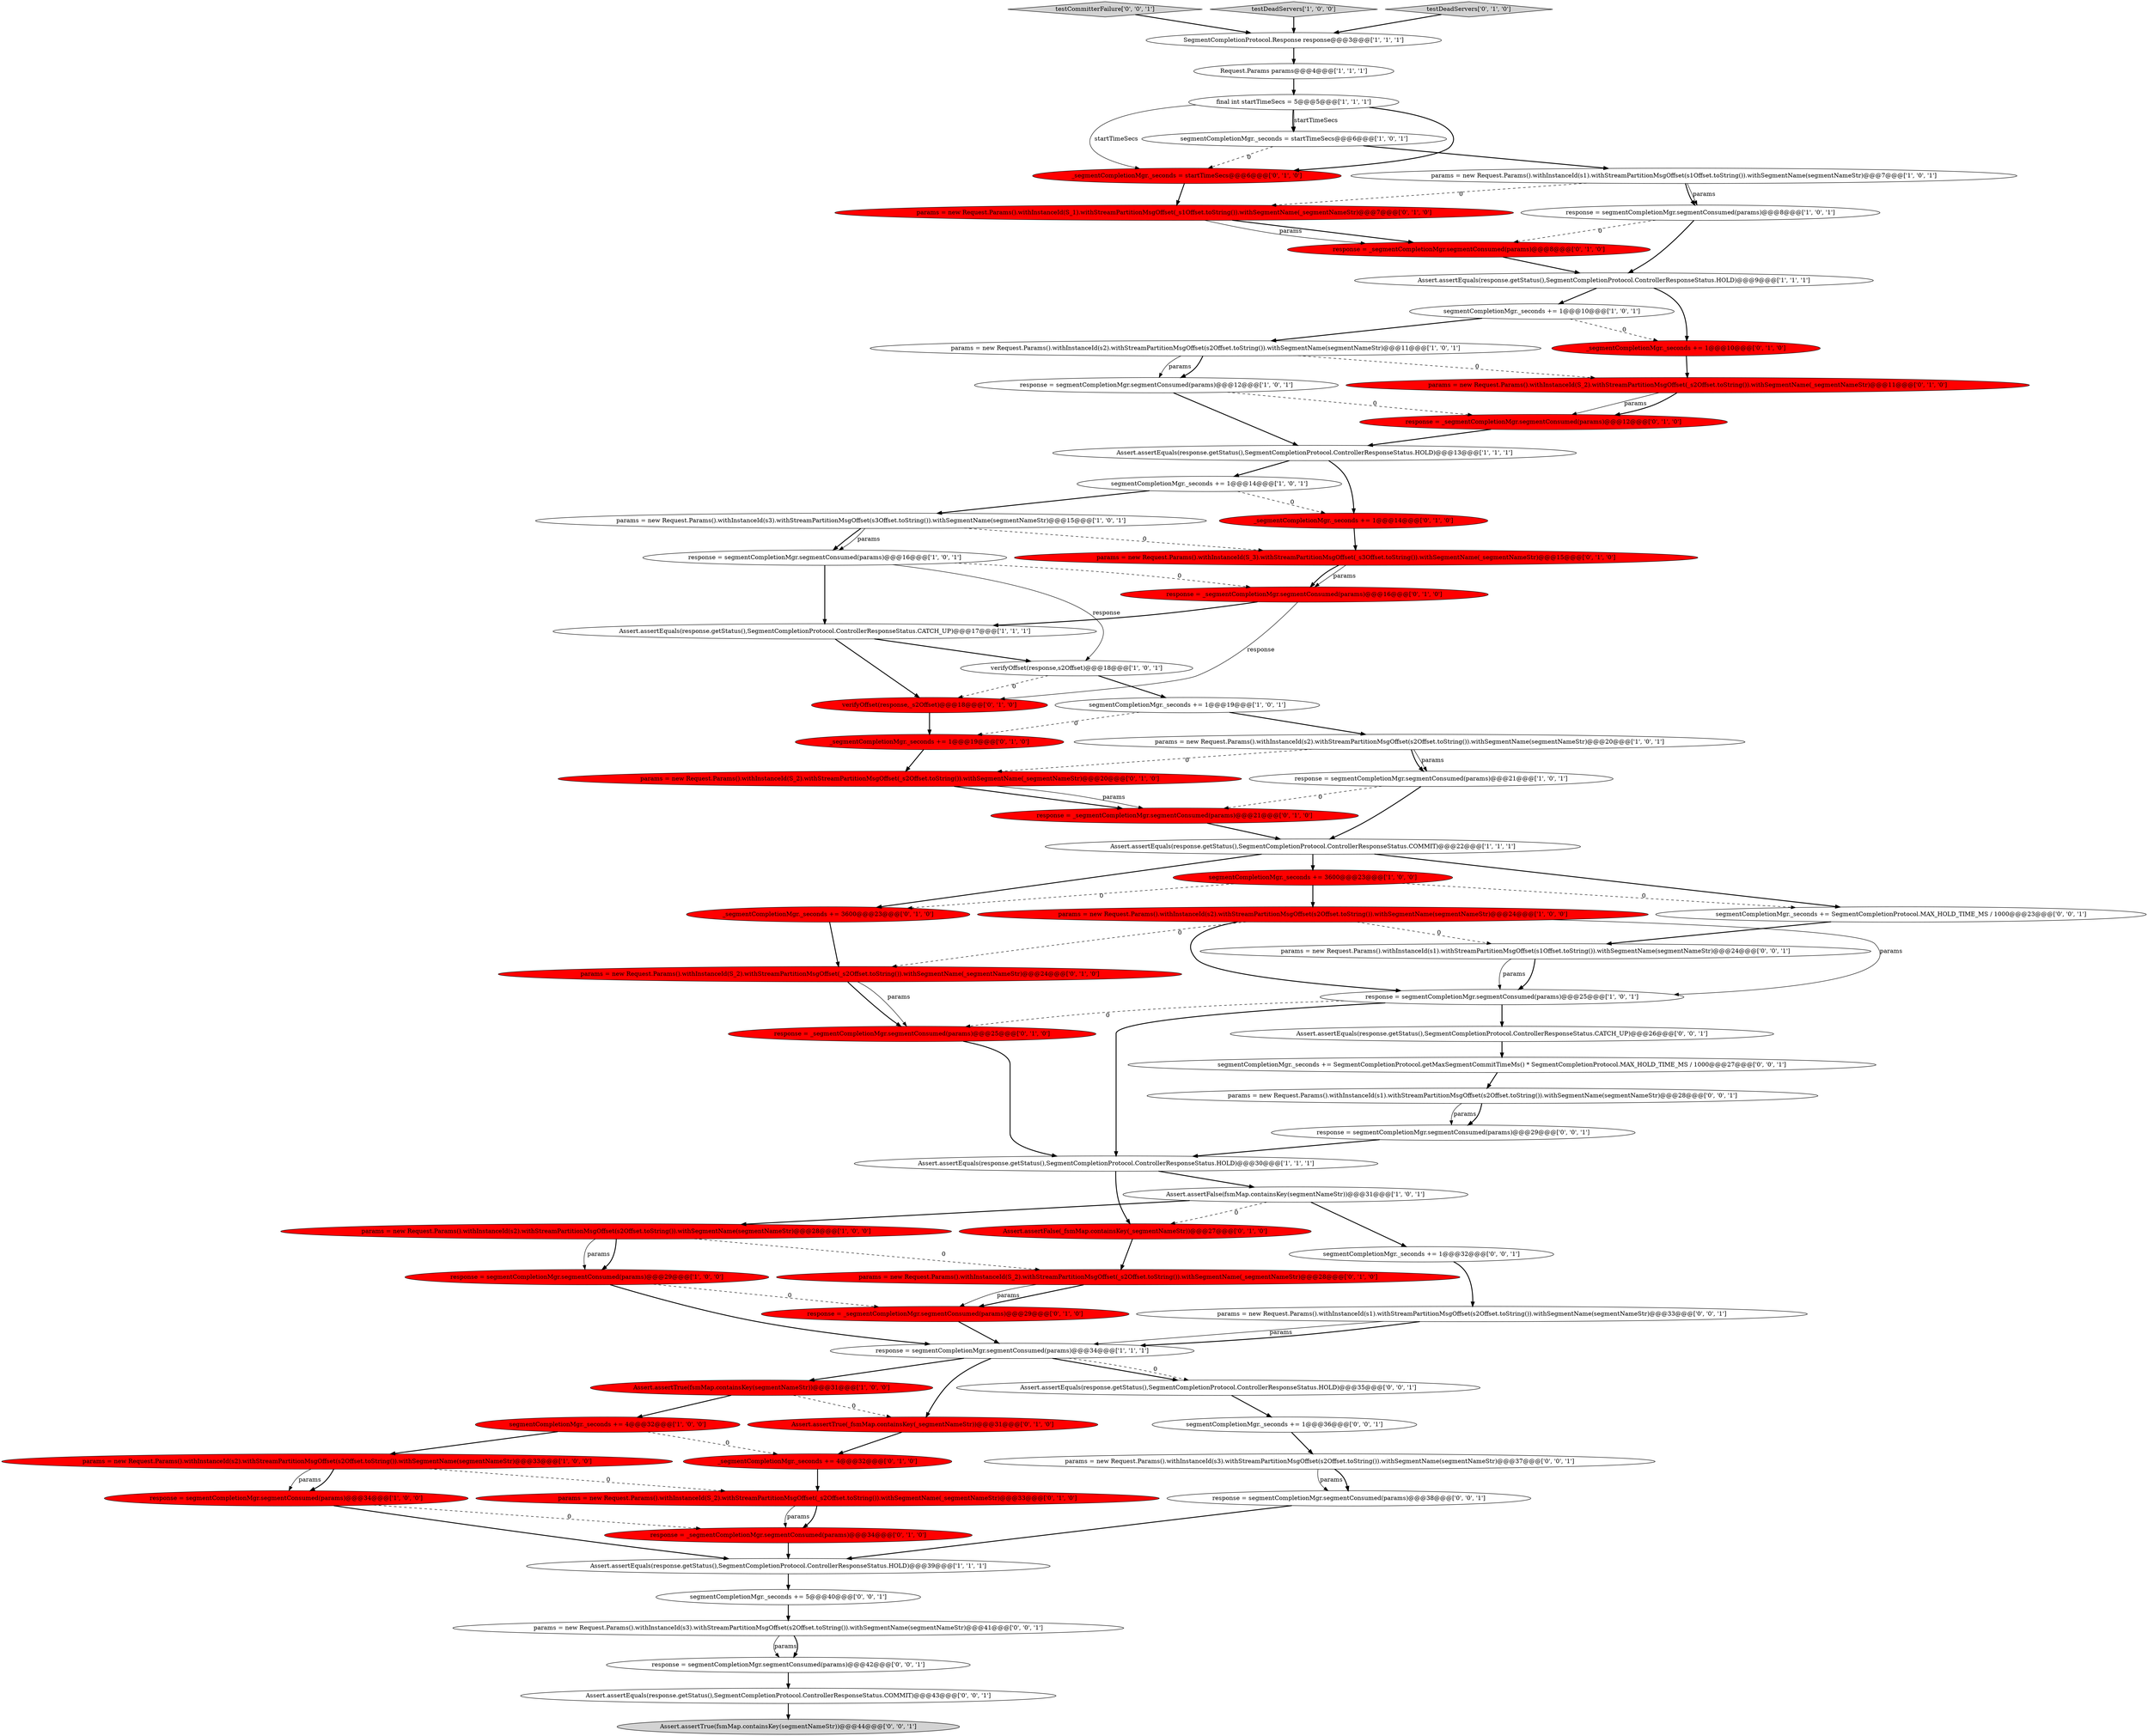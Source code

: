 digraph {
50 [style = filled, label = "params = new Request.Params().withInstanceId(S_3).withStreamPartitionMsgOffset(_s3Offset.toString()).withSegmentName(_segmentNameStr)@@@15@@@['0', '1', '0']", fillcolor = red, shape = ellipse image = "AAA1AAABBB2BBB"];
6 [style = filled, label = "Assert.assertEquals(response.getStatus(),SegmentCompletionProtocol.ControllerResponseStatus.CATCH_UP)@@@17@@@['1', '1', '1']", fillcolor = white, shape = ellipse image = "AAA0AAABBB1BBB"];
17 [style = filled, label = "final int startTimeSecs = 5@@@5@@@['1', '1', '1']", fillcolor = white, shape = ellipse image = "AAA0AAABBB1BBB"];
30 [style = filled, label = "segmentCompletionMgr._seconds += 4@@@32@@@['1', '0', '0']", fillcolor = red, shape = ellipse image = "AAA1AAABBB1BBB"];
75 [style = filled, label = "Assert.assertEquals(response.getStatus(),SegmentCompletionProtocol.ControllerResponseStatus.CATCH_UP)@@@26@@@['0', '0', '1']", fillcolor = white, shape = ellipse image = "AAA0AAABBB3BBB"];
13 [style = filled, label = "params = new Request.Params().withInstanceId(s3).withStreamPartitionMsgOffset(s3Offset.toString()).withSegmentName(segmentNameStr)@@@15@@@['1', '0', '1']", fillcolor = white, shape = ellipse image = "AAA0AAABBB1BBB"];
59 [style = filled, label = "params = new Request.Params().withInstanceId(s1).withStreamPartitionMsgOffset(s2Offset.toString()).withSegmentName(segmentNameStr)@@@33@@@['0', '0', '1']", fillcolor = white, shape = ellipse image = "AAA0AAABBB3BBB"];
72 [style = filled, label = "Assert.assertTrue(fsmMap.containsKey(segmentNameStr))@@@44@@@['0', '0', '1']", fillcolor = lightgray, shape = ellipse image = "AAA0AAABBB3BBB"];
63 [style = filled, label = "params = new Request.Params().withInstanceId(s1).withStreamPartitionMsgOffset(s2Offset.toString()).withSegmentName(segmentNameStr)@@@28@@@['0', '0', '1']", fillcolor = white, shape = ellipse image = "AAA0AAABBB3BBB"];
24 [style = filled, label = "params = new Request.Params().withInstanceId(s2).withStreamPartitionMsgOffset(s2Offset.toString()).withSegmentName(segmentNameStr)@@@28@@@['1', '0', '0']", fillcolor = red, shape = ellipse image = "AAA1AAABBB1BBB"];
49 [style = filled, label = "response = _segmentCompletionMgr.segmentConsumed(params)@@@12@@@['0', '1', '0']", fillcolor = red, shape = ellipse image = "AAA1AAABBB2BBB"];
11 [style = filled, label = "Assert.assertTrue(fsmMap.containsKey(segmentNameStr))@@@31@@@['1', '0', '0']", fillcolor = red, shape = ellipse image = "AAA1AAABBB1BBB"];
52 [style = filled, label = "response = _segmentCompletionMgr.segmentConsumed(params)@@@16@@@['0', '1', '0']", fillcolor = red, shape = ellipse image = "AAA1AAABBB2BBB"];
2 [style = filled, label = "segmentCompletionMgr._seconds += 1@@@19@@@['1', '0', '1']", fillcolor = white, shape = ellipse image = "AAA0AAABBB1BBB"];
29 [style = filled, label = "response = segmentCompletionMgr.segmentConsumed(params)@@@34@@@['1', '1', '1']", fillcolor = white, shape = ellipse image = "AAA0AAABBB1BBB"];
65 [style = filled, label = "testCommitterFailure['0', '0', '1']", fillcolor = lightgray, shape = diamond image = "AAA0AAABBB3BBB"];
36 [style = filled, label = "params = new Request.Params().withInstanceId(S_2).withStreamPartitionMsgOffset(_s2Offset.toString()).withSegmentName(_segmentNameStr)@@@20@@@['0', '1', '0']", fillcolor = red, shape = ellipse image = "AAA1AAABBB2BBB"];
12 [style = filled, label = "SegmentCompletionProtocol.Response response@@@3@@@['1', '1', '1']", fillcolor = white, shape = ellipse image = "AAA0AAABBB1BBB"];
14 [style = filled, label = "response = segmentCompletionMgr.segmentConsumed(params)@@@21@@@['1', '0', '1']", fillcolor = white, shape = ellipse image = "AAA0AAABBB1BBB"];
27 [style = filled, label = "Request.Params params@@@4@@@['1', '1', '1']", fillcolor = white, shape = ellipse image = "AAA0AAABBB1BBB"];
51 [style = filled, label = "verifyOffset(response,_s2Offset)@@@18@@@['0', '1', '0']", fillcolor = red, shape = ellipse image = "AAA1AAABBB2BBB"];
8 [style = filled, label = "response = segmentCompletionMgr.segmentConsumed(params)@@@34@@@['1', '0', '0']", fillcolor = red, shape = ellipse image = "AAA1AAABBB1BBB"];
21 [style = filled, label = "params = new Request.Params().withInstanceId(s2).withStreamPartitionMsgOffset(s2Offset.toString()).withSegmentName(segmentNameStr)@@@33@@@['1', '0', '0']", fillcolor = red, shape = ellipse image = "AAA1AAABBB1BBB"];
32 [style = filled, label = "Assert.assertEquals(response.getStatus(),SegmentCompletionProtocol.ControllerResponseStatus.HOLD)@@@13@@@['1', '1', '1']", fillcolor = white, shape = ellipse image = "AAA0AAABBB1BBB"];
55 [style = filled, label = "_segmentCompletionMgr._seconds += 1@@@10@@@['0', '1', '0']", fillcolor = red, shape = ellipse image = "AAA1AAABBB2BBB"];
33 [style = filled, label = "response = segmentCompletionMgr.segmentConsumed(params)@@@12@@@['1', '0', '1']", fillcolor = white, shape = ellipse image = "AAA0AAABBB1BBB"];
23 [style = filled, label = "params = new Request.Params().withInstanceId(s1).withStreamPartitionMsgOffset(s1Offset.toString()).withSegmentName(segmentNameStr)@@@7@@@['1', '0', '1']", fillcolor = white, shape = ellipse image = "AAA0AAABBB1BBB"];
1 [style = filled, label = "testDeadServers['1', '0', '0']", fillcolor = lightgray, shape = diamond image = "AAA0AAABBB1BBB"];
25 [style = filled, label = "Assert.assertFalse(fsmMap.containsKey(segmentNameStr))@@@31@@@['1', '0', '1']", fillcolor = white, shape = ellipse image = "AAA0AAABBB1BBB"];
20 [style = filled, label = "segmentCompletionMgr._seconds = startTimeSecs@@@6@@@['1', '0', '1']", fillcolor = white, shape = ellipse image = "AAA0AAABBB1BBB"];
26 [style = filled, label = "params = new Request.Params().withInstanceId(s2).withStreamPartitionMsgOffset(s2Offset.toString()).withSegmentName(segmentNameStr)@@@20@@@['1', '0', '1']", fillcolor = white, shape = ellipse image = "AAA0AAABBB1BBB"];
34 [style = filled, label = "params = new Request.Params().withInstanceId(S_2).withStreamPartitionMsgOffset(_s2Offset.toString()).withSegmentName(_segmentNameStr)@@@24@@@['0', '1', '0']", fillcolor = red, shape = ellipse image = "AAA1AAABBB2BBB"];
35 [style = filled, label = "params = new Request.Params().withInstanceId(S_1).withStreamPartitionMsgOffset(_s1Offset.toString()).withSegmentName(_segmentNameStr)@@@7@@@['0', '1', '0']", fillcolor = red, shape = ellipse image = "AAA1AAABBB2BBB"];
31 [style = filled, label = "Assert.assertEquals(response.getStatus(),SegmentCompletionProtocol.ControllerResponseStatus.HOLD)@@@30@@@['1', '1', '1']", fillcolor = white, shape = ellipse image = "AAA0AAABBB1BBB"];
45 [style = filled, label = "response = _segmentCompletionMgr.segmentConsumed(params)@@@8@@@['0', '1', '0']", fillcolor = red, shape = ellipse image = "AAA1AAABBB2BBB"];
62 [style = filled, label = "response = segmentCompletionMgr.segmentConsumed(params)@@@38@@@['0', '0', '1']", fillcolor = white, shape = ellipse image = "AAA0AAABBB3BBB"];
69 [style = filled, label = "segmentCompletionMgr._seconds += SegmentCompletionProtocol.getMaxSegmentCommitTimeMs() * SegmentCompletionProtocol.MAX_HOLD_TIME_MS / 1000@@@27@@@['0', '0', '1']", fillcolor = white, shape = ellipse image = "AAA0AAABBB3BBB"];
71 [style = filled, label = "params = new Request.Params().withInstanceId(s3).withStreamPartitionMsgOffset(s2Offset.toString()).withSegmentName(segmentNameStr)@@@37@@@['0', '0', '1']", fillcolor = white, shape = ellipse image = "AAA0AAABBB3BBB"];
44 [style = filled, label = "params = new Request.Params().withInstanceId(S_2).withStreamPartitionMsgOffset(_s2Offset.toString()).withSegmentName(_segmentNameStr)@@@33@@@['0', '1', '0']", fillcolor = red, shape = ellipse image = "AAA1AAABBB2BBB"];
47 [style = filled, label = "testDeadServers['0', '1', '0']", fillcolor = lightgray, shape = diamond image = "AAA0AAABBB2BBB"];
3 [style = filled, label = "response = segmentCompletionMgr.segmentConsumed(params)@@@8@@@['1', '0', '1']", fillcolor = white, shape = ellipse image = "AAA0AAABBB1BBB"];
18 [style = filled, label = "segmentCompletionMgr._seconds += 1@@@14@@@['1', '0', '1']", fillcolor = white, shape = ellipse image = "AAA0AAABBB1BBB"];
64 [style = filled, label = "params = new Request.Params().withInstanceId(s3).withStreamPartitionMsgOffset(s2Offset.toString()).withSegmentName(segmentNameStr)@@@41@@@['0', '0', '1']", fillcolor = white, shape = ellipse image = "AAA0AAABBB3BBB"];
41 [style = filled, label = "Assert.assertTrue(_fsmMap.containsKey(_segmentNameStr))@@@31@@@['0', '1', '0']", fillcolor = red, shape = ellipse image = "AAA1AAABBB2BBB"];
61 [style = filled, label = "segmentCompletionMgr._seconds += 1@@@36@@@['0', '0', '1']", fillcolor = white, shape = ellipse image = "AAA0AAABBB3BBB"];
46 [style = filled, label = "params = new Request.Params().withInstanceId(S_2).withStreamPartitionMsgOffset(_s2Offset.toString()).withSegmentName(_segmentNameStr)@@@11@@@['0', '1', '0']", fillcolor = red, shape = ellipse image = "AAA1AAABBB2BBB"];
48 [style = filled, label = "_segmentCompletionMgr._seconds = startTimeSecs@@@6@@@['0', '1', '0']", fillcolor = red, shape = ellipse image = "AAA1AAABBB2BBB"];
68 [style = filled, label = "Assert.assertEquals(response.getStatus(),SegmentCompletionProtocol.ControllerResponseStatus.COMMIT)@@@43@@@['0', '0', '1']", fillcolor = white, shape = ellipse image = "AAA0AAABBB3BBB"];
5 [style = filled, label = "verifyOffset(response,s2Offset)@@@18@@@['1', '0', '1']", fillcolor = white, shape = ellipse image = "AAA0AAABBB1BBB"];
9 [style = filled, label = "Assert.assertEquals(response.getStatus(),SegmentCompletionProtocol.ControllerResponseStatus.HOLD)@@@9@@@['1', '1', '1']", fillcolor = white, shape = ellipse image = "AAA0AAABBB1BBB"];
42 [style = filled, label = "_segmentCompletionMgr._seconds += 1@@@19@@@['0', '1', '0']", fillcolor = red, shape = ellipse image = "AAA1AAABBB2BBB"];
38 [style = filled, label = "response = _segmentCompletionMgr.segmentConsumed(params)@@@25@@@['0', '1', '0']", fillcolor = red, shape = ellipse image = "AAA1AAABBB2BBB"];
37 [style = filled, label = "_segmentCompletionMgr._seconds += 3600@@@23@@@['0', '1', '0']", fillcolor = red, shape = ellipse image = "AAA1AAABBB2BBB"];
43 [style = filled, label = "response = _segmentCompletionMgr.segmentConsumed(params)@@@29@@@['0', '1', '0']", fillcolor = red, shape = ellipse image = "AAA1AAABBB2BBB"];
10 [style = filled, label = "params = new Request.Params().withInstanceId(s2).withStreamPartitionMsgOffset(s2Offset.toString()).withSegmentName(segmentNameStr)@@@11@@@['1', '0', '1']", fillcolor = white, shape = ellipse image = "AAA0AAABBB1BBB"];
66 [style = filled, label = "segmentCompletionMgr._seconds += 1@@@32@@@['0', '0', '1']", fillcolor = white, shape = ellipse image = "AAA0AAABBB3BBB"];
16 [style = filled, label = "response = segmentCompletionMgr.segmentConsumed(params)@@@29@@@['1', '0', '0']", fillcolor = red, shape = ellipse image = "AAA1AAABBB1BBB"];
4 [style = filled, label = "segmentCompletionMgr._seconds += 1@@@10@@@['1', '0', '1']", fillcolor = white, shape = ellipse image = "AAA0AAABBB1BBB"];
19 [style = filled, label = "Assert.assertEquals(response.getStatus(),SegmentCompletionProtocol.ControllerResponseStatus.HOLD)@@@39@@@['1', '1', '1']", fillcolor = white, shape = ellipse image = "AAA0AAABBB1BBB"];
40 [style = filled, label = "_segmentCompletionMgr._seconds += 4@@@32@@@['0', '1', '0']", fillcolor = red, shape = ellipse image = "AAA1AAABBB2BBB"];
60 [style = filled, label = "segmentCompletionMgr._seconds += 5@@@40@@@['0', '0', '1']", fillcolor = white, shape = ellipse image = "AAA0AAABBB3BBB"];
56 [style = filled, label = "Assert.assertFalse(_fsmMap.containsKey(_segmentNameStr))@@@27@@@['0', '1', '0']", fillcolor = red, shape = ellipse image = "AAA1AAABBB2BBB"];
53 [style = filled, label = "params = new Request.Params().withInstanceId(S_2).withStreamPartitionMsgOffset(_s2Offset.toString()).withSegmentName(_segmentNameStr)@@@28@@@['0', '1', '0']", fillcolor = red, shape = ellipse image = "AAA1AAABBB2BBB"];
0 [style = filled, label = "Assert.assertEquals(response.getStatus(),SegmentCompletionProtocol.ControllerResponseStatus.COMMIT)@@@22@@@['1', '1', '1']", fillcolor = white, shape = ellipse image = "AAA0AAABBB1BBB"];
58 [style = filled, label = "params = new Request.Params().withInstanceId(s1).withStreamPartitionMsgOffset(s1Offset.toString()).withSegmentName(segmentNameStr)@@@24@@@['0', '0', '1']", fillcolor = white, shape = ellipse image = "AAA0AAABBB3BBB"];
57 [style = filled, label = "response = _segmentCompletionMgr.segmentConsumed(params)@@@34@@@['0', '1', '0']", fillcolor = red, shape = ellipse image = "AAA1AAABBB2BBB"];
74 [style = filled, label = "response = segmentCompletionMgr.segmentConsumed(params)@@@42@@@['0', '0', '1']", fillcolor = white, shape = ellipse image = "AAA0AAABBB3BBB"];
15 [style = filled, label = "segmentCompletionMgr._seconds += 3600@@@23@@@['1', '0', '0']", fillcolor = red, shape = ellipse image = "AAA1AAABBB1BBB"];
22 [style = filled, label = "params = new Request.Params().withInstanceId(s2).withStreamPartitionMsgOffset(s2Offset.toString()).withSegmentName(segmentNameStr)@@@24@@@['1', '0', '0']", fillcolor = red, shape = ellipse image = "AAA1AAABBB1BBB"];
67 [style = filled, label = "segmentCompletionMgr._seconds += SegmentCompletionProtocol.MAX_HOLD_TIME_MS / 1000@@@23@@@['0', '0', '1']", fillcolor = white, shape = ellipse image = "AAA0AAABBB3BBB"];
70 [style = filled, label = "response = segmentCompletionMgr.segmentConsumed(params)@@@29@@@['0', '0', '1']", fillcolor = white, shape = ellipse image = "AAA0AAABBB3BBB"];
39 [style = filled, label = "_segmentCompletionMgr._seconds += 1@@@14@@@['0', '1', '0']", fillcolor = red, shape = ellipse image = "AAA1AAABBB2BBB"];
7 [style = filled, label = "response = segmentCompletionMgr.segmentConsumed(params)@@@16@@@['1', '0', '1']", fillcolor = white, shape = ellipse image = "AAA0AAABBB1BBB"];
73 [style = filled, label = "Assert.assertEquals(response.getStatus(),SegmentCompletionProtocol.ControllerResponseStatus.HOLD)@@@35@@@['0', '0', '1']", fillcolor = white, shape = ellipse image = "AAA0AAABBB3BBB"];
28 [style = filled, label = "response = segmentCompletionMgr.segmentConsumed(params)@@@25@@@['1', '0', '1']", fillcolor = white, shape = ellipse image = "AAA0AAABBB1BBB"];
54 [style = filled, label = "response = _segmentCompletionMgr.segmentConsumed(params)@@@21@@@['0', '1', '0']", fillcolor = red, shape = ellipse image = "AAA1AAABBB2BBB"];
58->28 [style = bold, label=""];
2->42 [style = dashed, label="0"];
24->16 [style = solid, label="params"];
25->56 [style = dashed, label="0"];
2->26 [style = bold, label=""];
19->60 [style = bold, label=""];
31->56 [style = bold, label=""];
71->62 [style = solid, label="params"];
64->74 [style = solid, label="params"];
13->50 [style = dashed, label="0"];
71->62 [style = bold, label=""];
21->8 [style = bold, label=""];
48->35 [style = bold, label=""];
38->31 [style = bold, label=""];
22->34 [style = dashed, label="0"];
33->49 [style = dashed, label="0"];
0->15 [style = bold, label=""];
18->39 [style = dashed, label="0"];
26->14 [style = solid, label="params"];
21->8 [style = solid, label="params"];
73->61 [style = bold, label=""];
27->17 [style = bold, label=""];
1->12 [style = bold, label=""];
35->45 [style = bold, label=""];
43->29 [style = bold, label=""];
70->31 [style = bold, label=""];
32->18 [style = bold, label=""];
67->58 [style = bold, label=""];
56->53 [style = bold, label=""];
39->50 [style = bold, label=""];
17->20 [style = bold, label=""];
68->72 [style = bold, label=""];
5->51 [style = dashed, label="0"];
65->12 [style = bold, label=""];
16->29 [style = bold, label=""];
60->64 [style = bold, label=""];
63->70 [style = solid, label="params"];
26->14 [style = bold, label=""];
64->74 [style = bold, label=""];
23->35 [style = dashed, label="0"];
61->71 [style = bold, label=""];
23->3 [style = bold, label=""];
75->69 [style = bold, label=""];
29->73 [style = bold, label=""];
59->29 [style = solid, label="params"];
20->48 [style = dashed, label="0"];
16->43 [style = dashed, label="0"];
49->32 [style = bold, label=""];
25->24 [style = bold, label=""];
4->55 [style = dashed, label="0"];
20->23 [style = bold, label=""];
7->52 [style = dashed, label="0"];
7->6 [style = bold, label=""];
51->42 [style = bold, label=""];
34->38 [style = bold, label=""];
53->43 [style = bold, label=""];
58->28 [style = solid, label="params"];
11->30 [style = bold, label=""];
29->11 [style = bold, label=""];
17->20 [style = solid, label="startTimeSecs"];
44->57 [style = bold, label=""];
4->10 [style = bold, label=""];
31->25 [style = bold, label=""];
46->49 [style = solid, label="params"];
22->58 [style = dashed, label="0"];
29->73 [style = dashed, label="0"];
28->31 [style = bold, label=""];
6->51 [style = bold, label=""];
22->28 [style = solid, label="params"];
57->19 [style = bold, label=""];
8->57 [style = dashed, label="0"];
63->70 [style = bold, label=""];
62->19 [style = bold, label=""];
22->28 [style = bold, label=""];
17->48 [style = solid, label="startTimeSecs"];
52->51 [style = solid, label="response"];
54->0 [style = bold, label=""];
15->22 [style = bold, label=""];
28->75 [style = bold, label=""];
3->9 [style = bold, label=""];
10->46 [style = dashed, label="0"];
6->5 [style = bold, label=""];
30->21 [style = bold, label=""];
15->67 [style = dashed, label="0"];
41->40 [style = bold, label=""];
3->45 [style = dashed, label="0"];
34->38 [style = solid, label="params"];
52->6 [style = bold, label=""];
74->68 [style = bold, label=""];
13->7 [style = solid, label="params"];
14->54 [style = dashed, label="0"];
33->32 [style = bold, label=""];
32->39 [style = bold, label=""];
10->33 [style = bold, label=""];
12->27 [style = bold, label=""];
50->52 [style = solid, label="params"];
45->9 [style = bold, label=""];
28->38 [style = dashed, label="0"];
40->44 [style = bold, label=""];
30->40 [style = dashed, label="0"];
0->37 [style = bold, label=""];
44->57 [style = solid, label="params"];
21->44 [style = dashed, label="0"];
8->19 [style = bold, label=""];
15->37 [style = dashed, label="0"];
29->41 [style = bold, label=""];
9->4 [style = bold, label=""];
46->49 [style = bold, label=""];
47->12 [style = bold, label=""];
42->36 [style = bold, label=""];
23->3 [style = solid, label="params"];
0->67 [style = bold, label=""];
7->5 [style = solid, label="response"];
50->52 [style = bold, label=""];
53->43 [style = solid, label="params"];
9->55 [style = bold, label=""];
24->16 [style = bold, label=""];
5->2 [style = bold, label=""];
24->53 [style = dashed, label="0"];
59->29 [style = bold, label=""];
55->46 [style = bold, label=""];
14->0 [style = bold, label=""];
13->7 [style = bold, label=""];
37->34 [style = bold, label=""];
35->45 [style = solid, label="params"];
36->54 [style = solid, label="params"];
17->48 [style = bold, label=""];
18->13 [style = bold, label=""];
11->41 [style = dashed, label="0"];
10->33 [style = solid, label="params"];
26->36 [style = dashed, label="0"];
36->54 [style = bold, label=""];
66->59 [style = bold, label=""];
69->63 [style = bold, label=""];
25->66 [style = bold, label=""];
}
